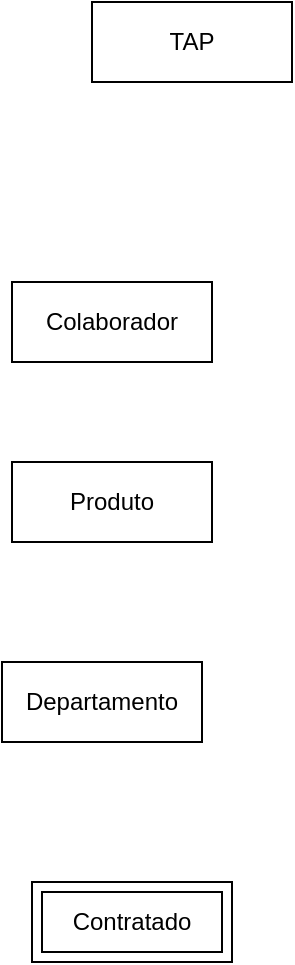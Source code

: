 <mxfile version="24.2.2" type="github">
  <diagram id="R2lEEEUBdFMjLlhIrx00" name="Page-1">
    <mxGraphModel dx="1426" dy="718" grid="1" gridSize="10" guides="1" tooltips="1" connect="1" arrows="1" fold="1" page="1" pageScale="1" pageWidth="1169" pageHeight="827" math="0" shadow="0" extFonts="Permanent Marker^https://fonts.googleapis.com/css?family=Permanent+Marker">
      <root>
        <mxCell id="0" />
        <mxCell id="1" parent="0" />
        <mxCell id="jw9ZCJ-UWcMLA9WgeMhE-24" value="Colaborador" style="whiteSpace=wrap;html=1;align=center;" vertex="1" parent="1">
          <mxGeometry x="90" y="280" width="100" height="40" as="geometry" />
        </mxCell>
        <mxCell id="jw9ZCJ-UWcMLA9WgeMhE-25" value="Produto" style="whiteSpace=wrap;html=1;align=center;" vertex="1" parent="1">
          <mxGeometry x="90" y="370" width="100" height="40" as="geometry" />
        </mxCell>
        <mxCell id="jw9ZCJ-UWcMLA9WgeMhE-26" value="Departamento" style="whiteSpace=wrap;html=1;align=center;" vertex="1" parent="1">
          <mxGeometry x="85" y="470" width="100" height="40" as="geometry" />
        </mxCell>
        <mxCell id="jw9ZCJ-UWcMLA9WgeMhE-28" value="Contratado" style="shape=ext;margin=3;double=1;whiteSpace=wrap;html=1;align=center;" vertex="1" parent="1">
          <mxGeometry x="100" y="580" width="100" height="40" as="geometry" />
        </mxCell>
        <mxCell id="jw9ZCJ-UWcMLA9WgeMhE-29" value="TAP" style="whiteSpace=wrap;html=1;align=center;" vertex="1" parent="1">
          <mxGeometry x="130" y="140" width="100" height="40" as="geometry" />
        </mxCell>
      </root>
    </mxGraphModel>
  </diagram>
</mxfile>
